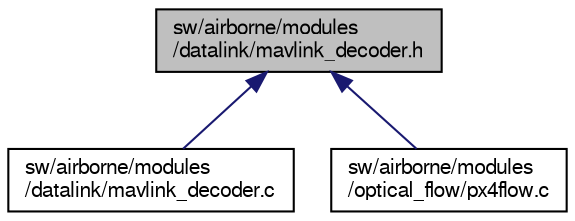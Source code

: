 digraph "sw/airborne/modules/datalink/mavlink_decoder.h"
{
  edge [fontname="FreeSans",fontsize="10",labelfontname="FreeSans",labelfontsize="10"];
  node [fontname="FreeSans",fontsize="10",shape=record];
  Node1 [label="sw/airborne/modules\l/datalink/mavlink_decoder.h",height=0.2,width=0.4,color="black", fillcolor="grey75", style="filled", fontcolor="black"];
  Node1 -> Node2 [dir="back",color="midnightblue",fontsize="10",style="solid",fontname="FreeSans"];
  Node2 [label="sw/airborne/modules\l/datalink/mavlink_decoder.c",height=0.2,width=0.4,color="black", fillcolor="white", style="filled",URL="$mavlink__decoder_8c.html",tooltip="simple decoder of mavlink message "];
  Node1 -> Node3 [dir="back",color="midnightblue",fontsize="10",style="solid",fontname="FreeSans"];
  Node3 [label="sw/airborne/modules\l/optical_flow/px4flow.c",height=0.2,width=0.4,color="black", fillcolor="white", style="filled",URL="$px4flow_8c.html",tooltip="driver for the optical flow sensor PX4FLOW "];
}
